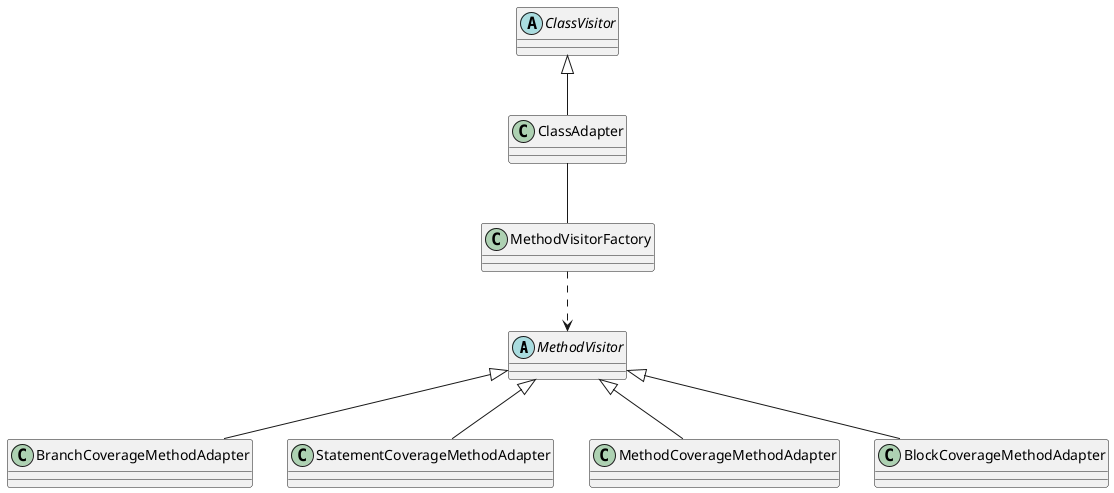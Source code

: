 @startuml
'https://plantuml.com/class-diagram

abstract class MethodVisitor
abstract class ClassVisitor

MethodVisitor <|-- BranchCoverageMethodAdapter
MethodVisitor <|-- StatementCoverageMethodAdapter
MethodVisitor <|-- MethodCoverageMethodAdapter
MethodVisitor <|-- BlockCoverageMethodAdapter
MethodVisitorFactory ..> MethodVisitor

ClassVisitor <|-- ClassAdapter
ClassAdapter -- MethodVisitorFactory

class MethodVisitorFactory{}

class BranchCoverageMethodAdapter{}

class StatementCoverageMethodAdapter{}

class MethodCoverageMethodAdapter{}

class BlockCoverageMethodAdapter{}

class ClassAdapter{}


@enduml